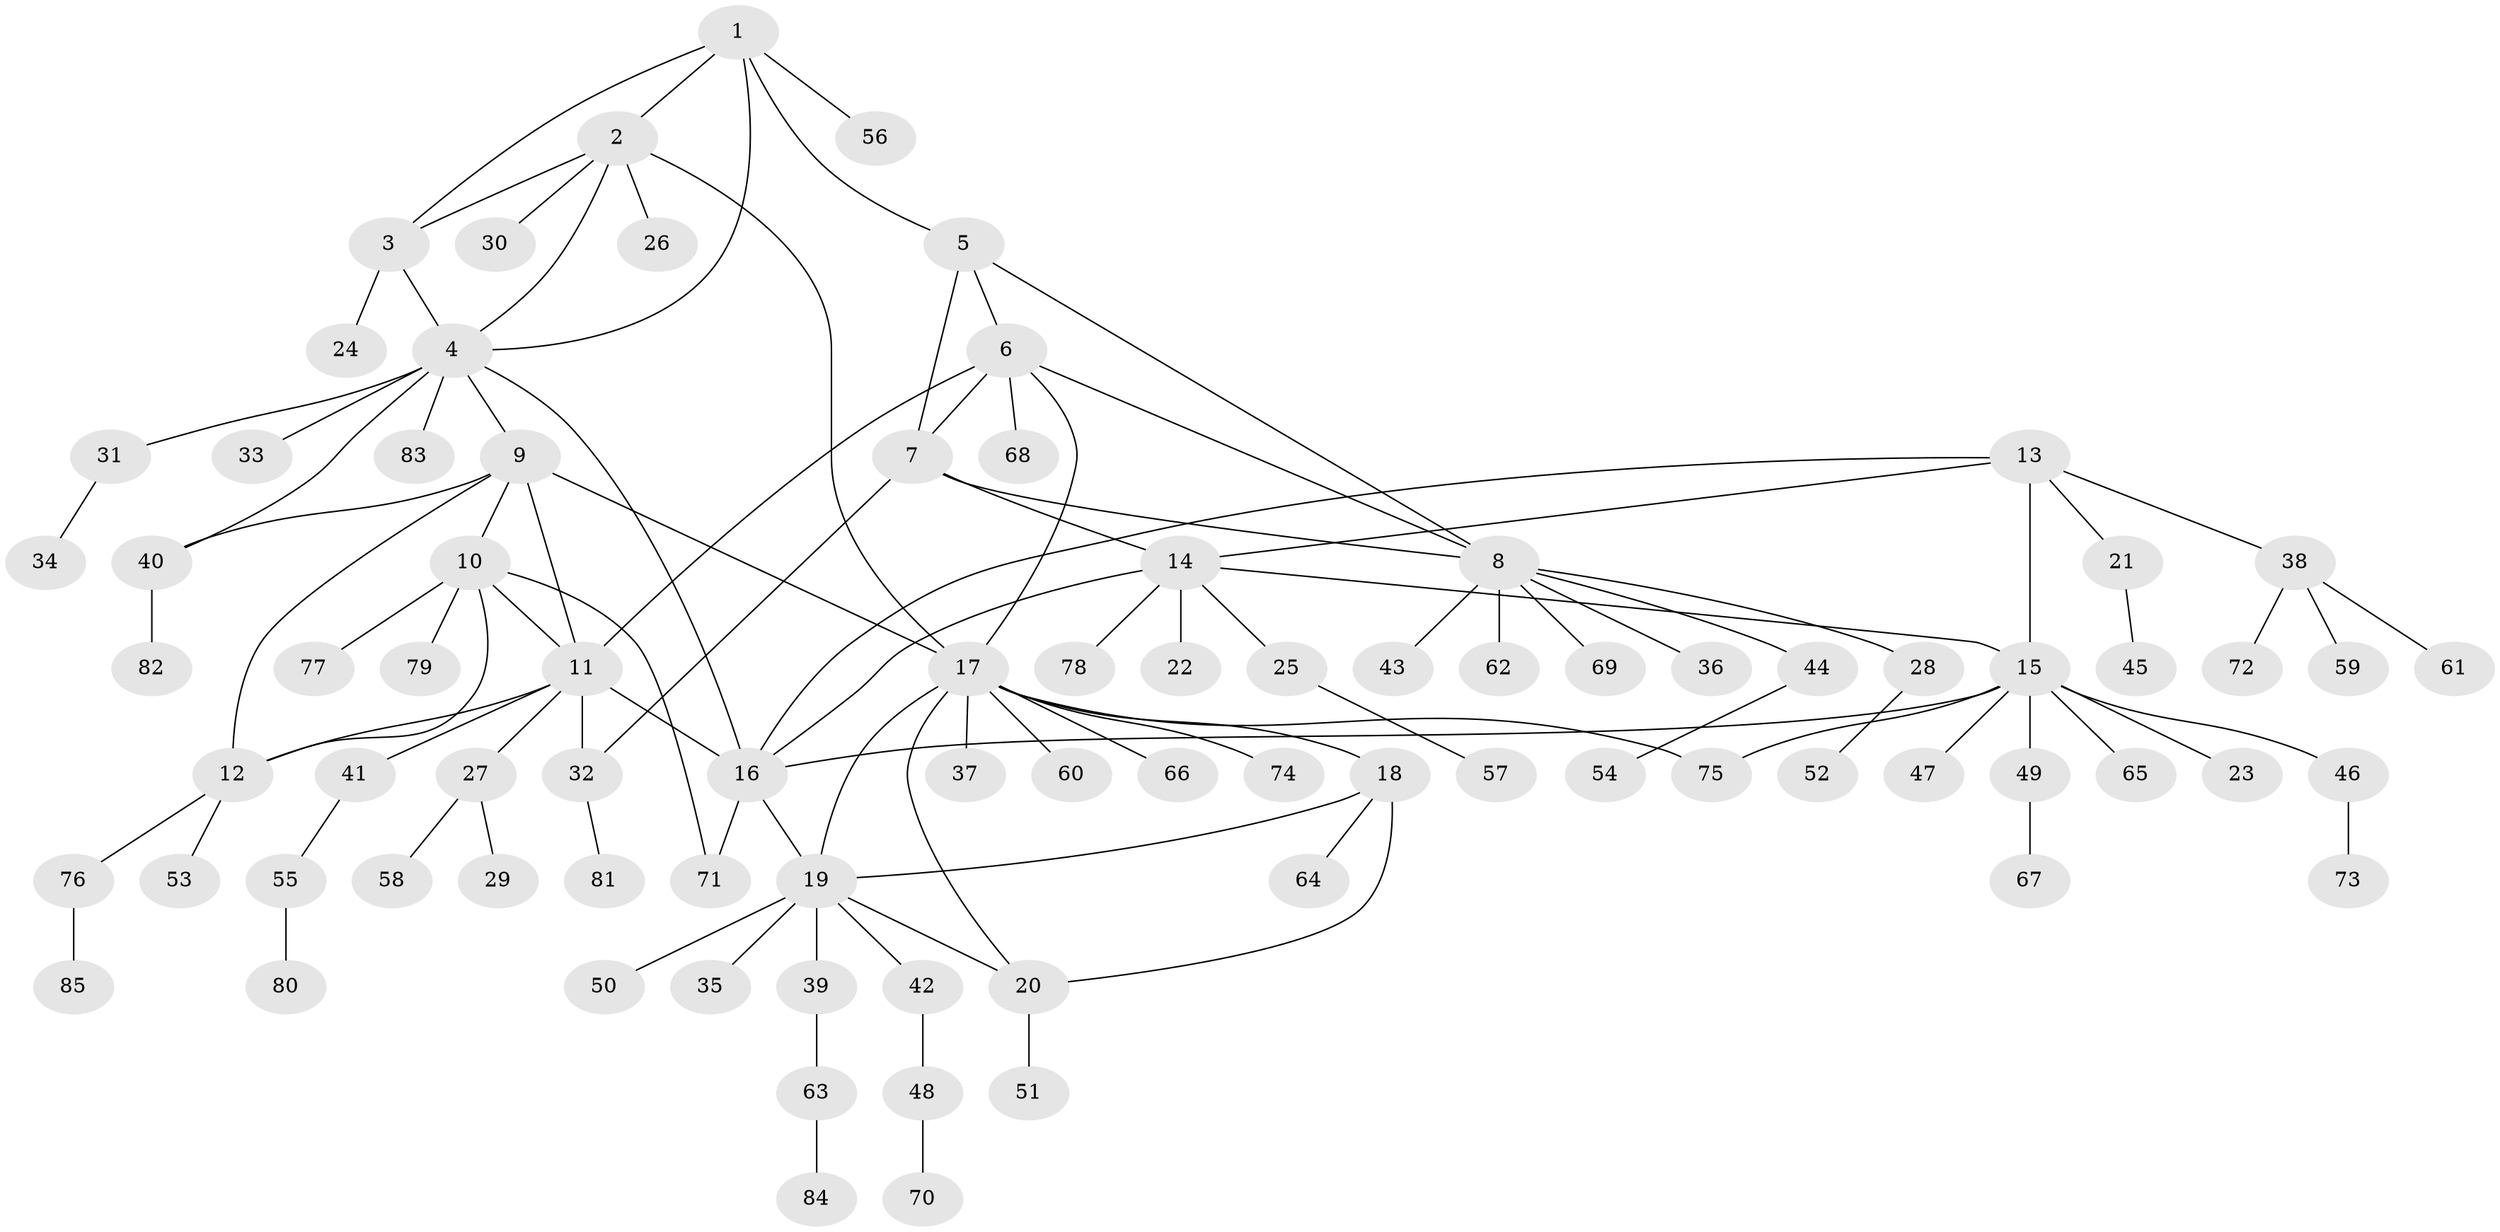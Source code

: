 // Generated by graph-tools (version 1.1) at 2025/02/03/09/25 03:02:53]
// undirected, 85 vertices, 109 edges
graph export_dot {
graph [start="1"]
  node [color=gray90,style=filled];
  1;
  2;
  3;
  4;
  5;
  6;
  7;
  8;
  9;
  10;
  11;
  12;
  13;
  14;
  15;
  16;
  17;
  18;
  19;
  20;
  21;
  22;
  23;
  24;
  25;
  26;
  27;
  28;
  29;
  30;
  31;
  32;
  33;
  34;
  35;
  36;
  37;
  38;
  39;
  40;
  41;
  42;
  43;
  44;
  45;
  46;
  47;
  48;
  49;
  50;
  51;
  52;
  53;
  54;
  55;
  56;
  57;
  58;
  59;
  60;
  61;
  62;
  63;
  64;
  65;
  66;
  67;
  68;
  69;
  70;
  71;
  72;
  73;
  74;
  75;
  76;
  77;
  78;
  79;
  80;
  81;
  82;
  83;
  84;
  85;
  1 -- 2;
  1 -- 3;
  1 -- 4;
  1 -- 5;
  1 -- 56;
  2 -- 3;
  2 -- 4;
  2 -- 17;
  2 -- 26;
  2 -- 30;
  3 -- 4;
  3 -- 24;
  4 -- 9;
  4 -- 16;
  4 -- 31;
  4 -- 33;
  4 -- 40;
  4 -- 83;
  5 -- 6;
  5 -- 7;
  5 -- 8;
  6 -- 7;
  6 -- 8;
  6 -- 11;
  6 -- 17;
  6 -- 68;
  7 -- 8;
  7 -- 14;
  7 -- 32;
  8 -- 28;
  8 -- 36;
  8 -- 43;
  8 -- 44;
  8 -- 62;
  8 -- 69;
  9 -- 10;
  9 -- 11;
  9 -- 12;
  9 -- 17;
  9 -- 40;
  10 -- 11;
  10 -- 12;
  10 -- 71;
  10 -- 77;
  10 -- 79;
  11 -- 12;
  11 -- 16;
  11 -- 27;
  11 -- 32;
  11 -- 41;
  12 -- 53;
  12 -- 76;
  13 -- 14;
  13 -- 15;
  13 -- 16;
  13 -- 21;
  13 -- 38;
  14 -- 15;
  14 -- 16;
  14 -- 22;
  14 -- 25;
  14 -- 78;
  15 -- 16;
  15 -- 23;
  15 -- 46;
  15 -- 47;
  15 -- 49;
  15 -- 65;
  15 -- 75;
  16 -- 19;
  16 -- 71;
  17 -- 18;
  17 -- 19;
  17 -- 20;
  17 -- 37;
  17 -- 60;
  17 -- 66;
  17 -- 74;
  17 -- 75;
  18 -- 19;
  18 -- 20;
  18 -- 64;
  19 -- 20;
  19 -- 35;
  19 -- 39;
  19 -- 42;
  19 -- 50;
  20 -- 51;
  21 -- 45;
  25 -- 57;
  27 -- 29;
  27 -- 58;
  28 -- 52;
  31 -- 34;
  32 -- 81;
  38 -- 59;
  38 -- 61;
  38 -- 72;
  39 -- 63;
  40 -- 82;
  41 -- 55;
  42 -- 48;
  44 -- 54;
  46 -- 73;
  48 -- 70;
  49 -- 67;
  55 -- 80;
  63 -- 84;
  76 -- 85;
}
